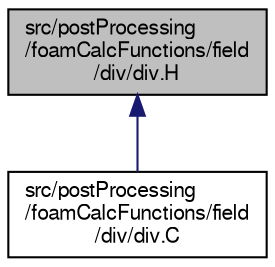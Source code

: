 digraph "src/postProcessing/foamCalcFunctions/field/div/div.H"
{
  bgcolor="transparent";
  edge [fontname="FreeSans",fontsize="10",labelfontname="FreeSans",labelfontsize="10"];
  node [fontname="FreeSans",fontsize="10",shape=record];
  Node396 [label="src/postProcessing\l/foamCalcFunctions/field\l/div/div.H",height=0.2,width=0.4,color="black", fillcolor="grey75", style="filled", fontcolor="black"];
  Node396 -> Node397 [dir="back",color="midnightblue",fontsize="10",style="solid",fontname="FreeSans"];
  Node397 [label="src/postProcessing\l/foamCalcFunctions/field\l/div/div.C",height=0.2,width=0.4,color="black",URL="$a13127.html"];
}
